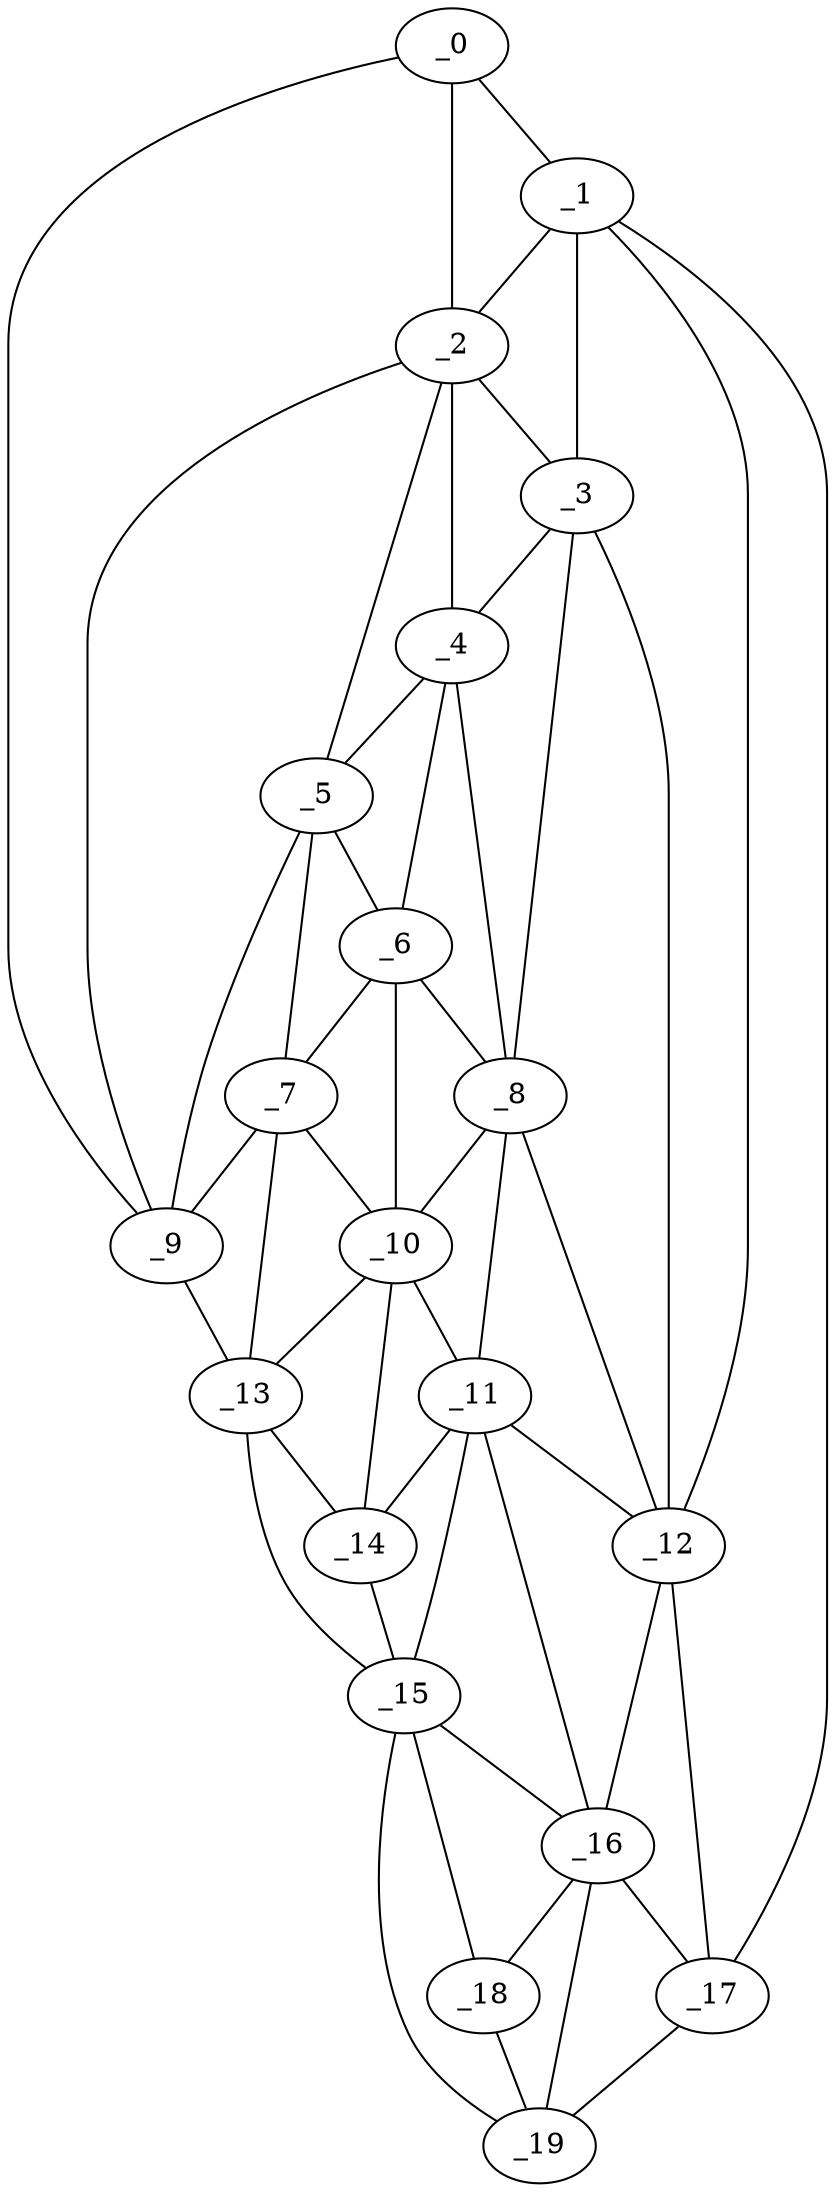 graph "obj76__235.gxl" {
	_0	 [x=8,
		y=42];
	_1	 [x=16,
		y=53];
	_0 -- _1	 [valence=1];
	_2	 [x=19,
		y=44];
	_0 -- _2	 [valence=2];
	_9	 [x=49,
		y=35];
	_0 -- _9	 [valence=1];
	_1 -- _2	 [valence=2];
	_3	 [x=24,
		y=56];
	_1 -- _3	 [valence=1];
	_12	 [x=61,
		y=76];
	_1 -- _12	 [valence=2];
	_17	 [x=86,
		y=92];
	_1 -- _17	 [valence=1];
	_2 -- _3	 [valence=2];
	_4	 [x=34,
		y=52];
	_2 -- _4	 [valence=2];
	_5	 [x=35,
		y=46];
	_2 -- _5	 [valence=2];
	_2 -- _9	 [valence=2];
	_3 -- _4	 [valence=1];
	_8	 [x=48,
		y=60];
	_3 -- _8	 [valence=2];
	_3 -- _12	 [valence=1];
	_4 -- _5	 [valence=1];
	_6	 [x=47,
		y=50];
	_4 -- _6	 [valence=2];
	_4 -- _8	 [valence=1];
	_5 -- _6	 [valence=2];
	_7	 [x=48,
		y=46];
	_5 -- _7	 [valence=1];
	_5 -- _9	 [valence=1];
	_6 -- _7	 [valence=2];
	_6 -- _8	 [valence=2];
	_10	 [x=51,
		y=53];
	_6 -- _10	 [valence=1];
	_7 -- _9	 [valence=2];
	_7 -- _10	 [valence=1];
	_13	 [x=65,
		y=37];
	_7 -- _13	 [valence=1];
	_8 -- _10	 [valence=2];
	_11	 [x=57,
		y=64];
	_8 -- _11	 [valence=2];
	_8 -- _12	 [valence=1];
	_9 -- _13	 [valence=1];
	_10 -- _11	 [valence=1];
	_10 -- _13	 [valence=2];
	_14	 [x=70,
		y=40];
	_10 -- _14	 [valence=1];
	_11 -- _12	 [valence=2];
	_11 -- _14	 [valence=2];
	_15	 [x=78,
		y=43];
	_11 -- _15	 [valence=1];
	_16	 [x=83,
		y=63];
	_11 -- _16	 [valence=2];
	_12 -- _16	 [valence=2];
	_12 -- _17	 [valence=2];
	_13 -- _14	 [valence=1];
	_13 -- _15	 [valence=1];
	_14 -- _15	 [valence=2];
	_15 -- _16	 [valence=1];
	_18	 [x=91,
		y=56];
	_15 -- _18	 [valence=1];
	_19	 [x=121,
		y=83];
	_15 -- _19	 [valence=1];
	_16 -- _17	 [valence=1];
	_16 -- _18	 [valence=2];
	_16 -- _19	 [valence=2];
	_17 -- _19	 [valence=1];
	_18 -- _19	 [valence=2];
}
